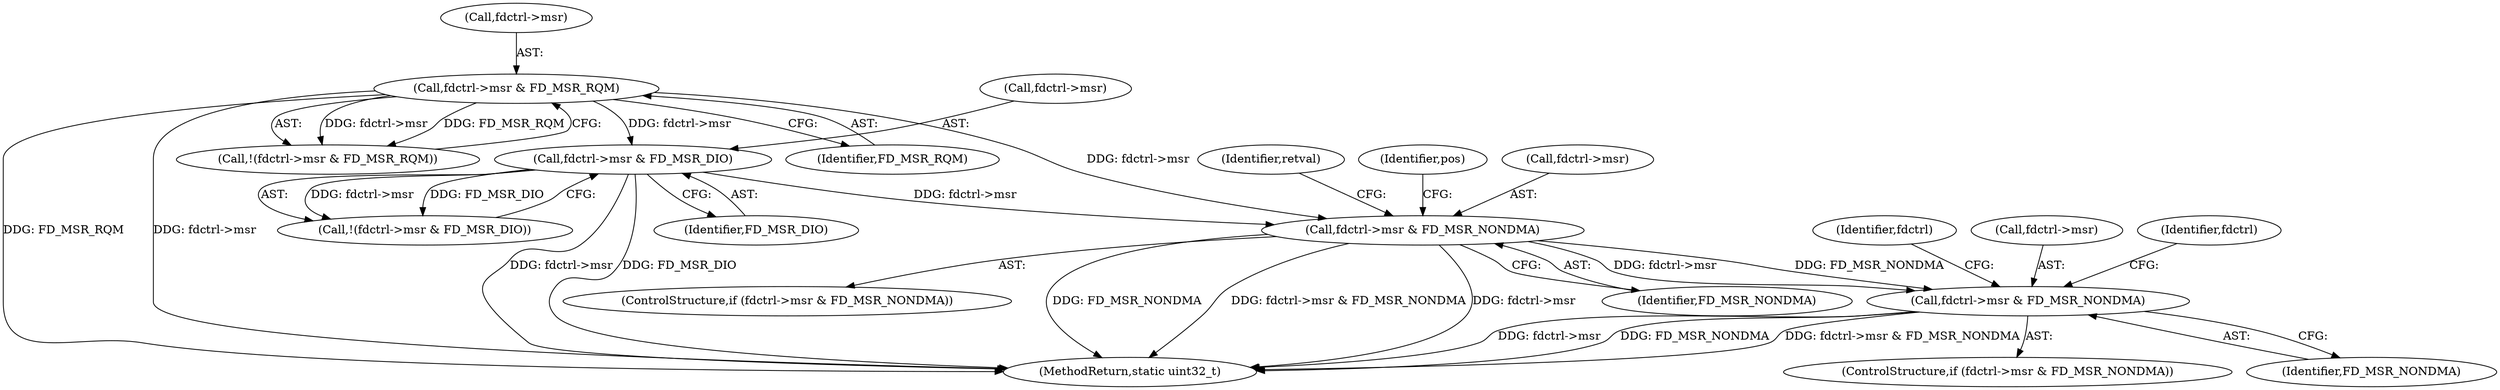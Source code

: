 digraph "0_qemu_e907746266721f305d67bc0718795fedee2e824c_0@pointer" {
"1000145" [label="(Call,fdctrl->msr & FD_MSR_NONDMA)"];
"1000129" [label="(Call,fdctrl->msr & FD_MSR_DIO)"];
"1000123" [label="(Call,fdctrl->msr & FD_MSR_RQM)"];
"1000224" [label="(Call,fdctrl->msr & FD_MSR_NONDMA)"];
"1000246" [label="(MethodReturn,static uint32_t)"];
"1000228" [label="(Identifier,FD_MSR_NONDMA)"];
"1000123" [label="(Call,fdctrl->msr & FD_MSR_RQM)"];
"1000129" [label="(Call,fdctrl->msr & FD_MSR_DIO)"];
"1000223" [label="(ControlStructure,if (fdctrl->msr & FD_MSR_NONDMA))"];
"1000133" [label="(Identifier,FD_MSR_DIO)"];
"1000202" [label="(Identifier,retval)"];
"1000145" [label="(Call,fdctrl->msr & FD_MSR_NONDMA)"];
"1000149" [label="(Identifier,FD_MSR_NONDMA)"];
"1000122" [label="(Call,!(fdctrl->msr & FD_MSR_RQM))"];
"1000128" [label="(Call,!(fdctrl->msr & FD_MSR_DIO))"];
"1000152" [label="(Identifier,pos)"];
"1000238" [label="(Identifier,fdctrl)"];
"1000225" [label="(Call,fdctrl->msr)"];
"1000231" [label="(Identifier,fdctrl)"];
"1000127" [label="(Identifier,FD_MSR_RQM)"];
"1000224" [label="(Call,fdctrl->msr & FD_MSR_NONDMA)"];
"1000146" [label="(Call,fdctrl->msr)"];
"1000130" [label="(Call,fdctrl->msr)"];
"1000124" [label="(Call,fdctrl->msr)"];
"1000144" [label="(ControlStructure,if (fdctrl->msr & FD_MSR_NONDMA))"];
"1000145" -> "1000144"  [label="AST: "];
"1000145" -> "1000149"  [label="CFG: "];
"1000146" -> "1000145"  [label="AST: "];
"1000149" -> "1000145"  [label="AST: "];
"1000152" -> "1000145"  [label="CFG: "];
"1000202" -> "1000145"  [label="CFG: "];
"1000145" -> "1000246"  [label="DDG: FD_MSR_NONDMA"];
"1000145" -> "1000246"  [label="DDG: fdctrl->msr & FD_MSR_NONDMA"];
"1000145" -> "1000246"  [label="DDG: fdctrl->msr"];
"1000129" -> "1000145"  [label="DDG: fdctrl->msr"];
"1000123" -> "1000145"  [label="DDG: fdctrl->msr"];
"1000145" -> "1000224"  [label="DDG: fdctrl->msr"];
"1000145" -> "1000224"  [label="DDG: FD_MSR_NONDMA"];
"1000129" -> "1000128"  [label="AST: "];
"1000129" -> "1000133"  [label="CFG: "];
"1000130" -> "1000129"  [label="AST: "];
"1000133" -> "1000129"  [label="AST: "];
"1000128" -> "1000129"  [label="CFG: "];
"1000129" -> "1000246"  [label="DDG: fdctrl->msr"];
"1000129" -> "1000246"  [label="DDG: FD_MSR_DIO"];
"1000129" -> "1000128"  [label="DDG: fdctrl->msr"];
"1000129" -> "1000128"  [label="DDG: FD_MSR_DIO"];
"1000123" -> "1000129"  [label="DDG: fdctrl->msr"];
"1000123" -> "1000122"  [label="AST: "];
"1000123" -> "1000127"  [label="CFG: "];
"1000124" -> "1000123"  [label="AST: "];
"1000127" -> "1000123"  [label="AST: "];
"1000122" -> "1000123"  [label="CFG: "];
"1000123" -> "1000246"  [label="DDG: FD_MSR_RQM"];
"1000123" -> "1000246"  [label="DDG: fdctrl->msr"];
"1000123" -> "1000122"  [label="DDG: fdctrl->msr"];
"1000123" -> "1000122"  [label="DDG: FD_MSR_RQM"];
"1000224" -> "1000223"  [label="AST: "];
"1000224" -> "1000228"  [label="CFG: "];
"1000225" -> "1000224"  [label="AST: "];
"1000228" -> "1000224"  [label="AST: "];
"1000231" -> "1000224"  [label="CFG: "];
"1000238" -> "1000224"  [label="CFG: "];
"1000224" -> "1000246"  [label="DDG: fdctrl->msr"];
"1000224" -> "1000246"  [label="DDG: FD_MSR_NONDMA"];
"1000224" -> "1000246"  [label="DDG: fdctrl->msr & FD_MSR_NONDMA"];
}
